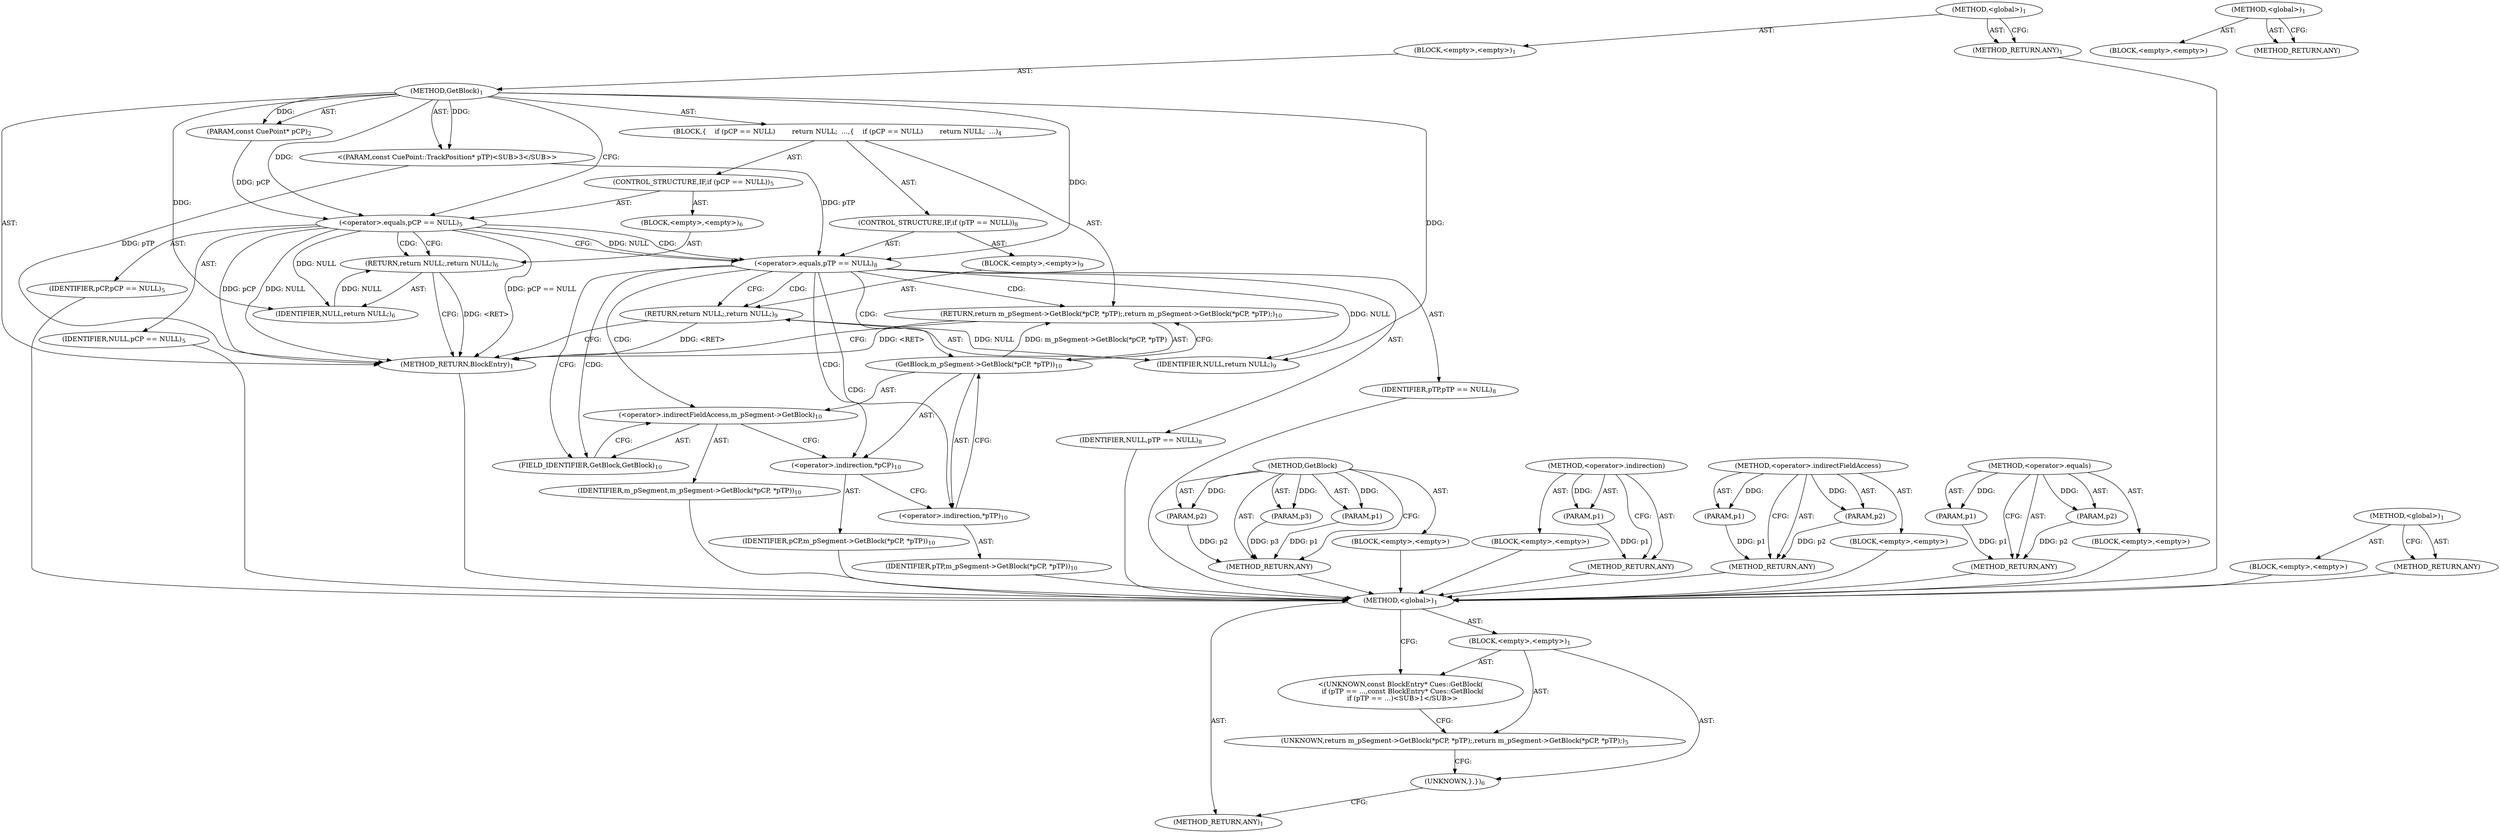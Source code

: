 digraph "&lt;global&gt;" {
vulnerable_6 [label=<(METHOD,&lt;global&gt;)<SUB>1</SUB>>];
vulnerable_7 [label=<(BLOCK,&lt;empty&gt;,&lt;empty&gt;)<SUB>1</SUB>>];
vulnerable_8 [label=<(METHOD,GetBlock)<SUB>1</SUB>>];
vulnerable_9 [label=<(PARAM,const CuePoint* pCP)<SUB>2</SUB>>];
vulnerable_10 [label="<(PARAM,const CuePoint::TrackPosition* pTP)<SUB>3</SUB>>"];
vulnerable_11 [label=<(BLOCK,{
    if (pCP == NULL)
        return NULL;
 
 ...,{
    if (pCP == NULL)
        return NULL;
 
 ...)<SUB>4</SUB>>];
vulnerable_12 [label=<(CONTROL_STRUCTURE,IF,if (pCP == NULL))<SUB>5</SUB>>];
vulnerable_13 [label=<(&lt;operator&gt;.equals,pCP == NULL)<SUB>5</SUB>>];
vulnerable_14 [label=<(IDENTIFIER,pCP,pCP == NULL)<SUB>5</SUB>>];
vulnerable_15 [label=<(IDENTIFIER,NULL,pCP == NULL)<SUB>5</SUB>>];
vulnerable_16 [label=<(BLOCK,&lt;empty&gt;,&lt;empty&gt;)<SUB>6</SUB>>];
vulnerable_17 [label=<(RETURN,return NULL;,return NULL;)<SUB>6</SUB>>];
vulnerable_18 [label=<(IDENTIFIER,NULL,return NULL;)<SUB>6</SUB>>];
vulnerable_19 [label=<(CONTROL_STRUCTURE,IF,if (pTP == NULL))<SUB>8</SUB>>];
vulnerable_20 [label=<(&lt;operator&gt;.equals,pTP == NULL)<SUB>8</SUB>>];
vulnerable_21 [label=<(IDENTIFIER,pTP,pTP == NULL)<SUB>8</SUB>>];
vulnerable_22 [label=<(IDENTIFIER,NULL,pTP == NULL)<SUB>8</SUB>>];
vulnerable_23 [label=<(BLOCK,&lt;empty&gt;,&lt;empty&gt;)<SUB>9</SUB>>];
vulnerable_24 [label=<(RETURN,return NULL;,return NULL;)<SUB>9</SUB>>];
vulnerable_25 [label=<(IDENTIFIER,NULL,return NULL;)<SUB>9</SUB>>];
vulnerable_26 [label=<(RETURN,return m_pSegment-&gt;GetBlock(*pCP, *pTP);,return m_pSegment-&gt;GetBlock(*pCP, *pTP);)<SUB>10</SUB>>];
vulnerable_27 [label=<(GetBlock,m_pSegment-&gt;GetBlock(*pCP, *pTP))<SUB>10</SUB>>];
vulnerable_28 [label=<(&lt;operator&gt;.indirectFieldAccess,m_pSegment-&gt;GetBlock)<SUB>10</SUB>>];
vulnerable_29 [label=<(IDENTIFIER,m_pSegment,m_pSegment-&gt;GetBlock(*pCP, *pTP))<SUB>10</SUB>>];
vulnerable_30 [label=<(FIELD_IDENTIFIER,GetBlock,GetBlock)<SUB>10</SUB>>];
vulnerable_31 [label=<(&lt;operator&gt;.indirection,*pCP)<SUB>10</SUB>>];
vulnerable_32 [label=<(IDENTIFIER,pCP,m_pSegment-&gt;GetBlock(*pCP, *pTP))<SUB>10</SUB>>];
vulnerable_33 [label=<(&lt;operator&gt;.indirection,*pTP)<SUB>10</SUB>>];
vulnerable_34 [label=<(IDENTIFIER,pTP,m_pSegment-&gt;GetBlock(*pCP, *pTP))<SUB>10</SUB>>];
vulnerable_35 [label=<(METHOD_RETURN,BlockEntry)<SUB>1</SUB>>];
vulnerable_37 [label=<(METHOD_RETURN,ANY)<SUB>1</SUB>>];
vulnerable_61 [label=<(METHOD,GetBlock)>];
vulnerable_62 [label=<(PARAM,p1)>];
vulnerable_63 [label=<(PARAM,p2)>];
vulnerable_64 [label=<(PARAM,p3)>];
vulnerable_65 [label=<(BLOCK,&lt;empty&gt;,&lt;empty&gt;)>];
vulnerable_66 [label=<(METHOD_RETURN,ANY)>];
vulnerable_72 [label=<(METHOD,&lt;operator&gt;.indirection)>];
vulnerable_73 [label=<(PARAM,p1)>];
vulnerable_74 [label=<(BLOCK,&lt;empty&gt;,&lt;empty&gt;)>];
vulnerable_75 [label=<(METHOD_RETURN,ANY)>];
vulnerable_67 [label=<(METHOD,&lt;operator&gt;.indirectFieldAccess)>];
vulnerable_68 [label=<(PARAM,p1)>];
vulnerable_69 [label=<(PARAM,p2)>];
vulnerable_70 [label=<(BLOCK,&lt;empty&gt;,&lt;empty&gt;)>];
vulnerable_71 [label=<(METHOD_RETURN,ANY)>];
vulnerable_56 [label=<(METHOD,&lt;operator&gt;.equals)>];
vulnerable_57 [label=<(PARAM,p1)>];
vulnerable_58 [label=<(PARAM,p2)>];
vulnerable_59 [label=<(BLOCK,&lt;empty&gt;,&lt;empty&gt;)>];
vulnerable_60 [label=<(METHOD_RETURN,ANY)>];
vulnerable_50 [label=<(METHOD,&lt;global&gt;)<SUB>1</SUB>>];
vulnerable_51 [label=<(BLOCK,&lt;empty&gt;,&lt;empty&gt;)>];
vulnerable_52 [label=<(METHOD_RETURN,ANY)>];
fixed_6 [label=<(METHOD,&lt;global&gt;)<SUB>1</SUB>>];
fixed_7 [label=<(BLOCK,&lt;empty&gt;,&lt;empty&gt;)<SUB>1</SUB>>];
fixed_8 [label="<(UNKNOWN,const BlockEntry* Cues::GetBlock(
  if (pTP == ...,const BlockEntry* Cues::GetBlock(
  if (pTP == ...)<SUB>1</SUB>>"];
fixed_9 [label=<(UNKNOWN,return m_pSegment-&gt;GetBlock(*pCP, *pTP);,return m_pSegment-&gt;GetBlock(*pCP, *pTP);)<SUB>5</SUB>>];
fixed_10 [label=<(UNKNOWN,},})<SUB>6</SUB>>];
fixed_11 [label=<(METHOD_RETURN,ANY)<SUB>1</SUB>>];
fixed_16 [label=<(METHOD,&lt;global&gt;)<SUB>1</SUB>>];
fixed_17 [label=<(BLOCK,&lt;empty&gt;,&lt;empty&gt;)>];
fixed_18 [label=<(METHOD_RETURN,ANY)>];
vulnerable_6 -> vulnerable_7  [key=0, label="AST: "];
vulnerable_6 -> vulnerable_37  [key=0, label="AST: "];
vulnerable_6 -> vulnerable_37  [key=1, label="CFG: "];
vulnerable_7 -> vulnerable_8  [key=0, label="AST: "];
vulnerable_8 -> vulnerable_9  [key=0, label="AST: "];
vulnerable_8 -> vulnerable_9  [key=1, label="DDG: "];
vulnerable_8 -> vulnerable_10  [key=0, label="AST: "];
vulnerable_8 -> vulnerable_10  [key=1, label="DDG: "];
vulnerable_8 -> vulnerable_11  [key=0, label="AST: "];
vulnerable_8 -> vulnerable_35  [key=0, label="AST: "];
vulnerable_8 -> vulnerable_13  [key=0, label="CFG: "];
vulnerable_8 -> vulnerable_13  [key=1, label="DDG: "];
vulnerable_8 -> vulnerable_20  [key=0, label="DDG: "];
vulnerable_8 -> vulnerable_18  [key=0, label="DDG: "];
vulnerable_8 -> vulnerable_25  [key=0, label="DDG: "];
vulnerable_9 -> vulnerable_13  [key=0, label="DDG: pCP"];
vulnerable_10 -> vulnerable_35  [key=0, label="DDG: pTP"];
vulnerable_10 -> vulnerable_20  [key=0, label="DDG: pTP"];
vulnerable_11 -> vulnerable_12  [key=0, label="AST: "];
vulnerable_11 -> vulnerable_19  [key=0, label="AST: "];
vulnerable_11 -> vulnerable_26  [key=0, label="AST: "];
vulnerable_12 -> vulnerable_13  [key=0, label="AST: "];
vulnerable_12 -> vulnerable_16  [key=0, label="AST: "];
vulnerable_13 -> vulnerable_14  [key=0, label="AST: "];
vulnerable_13 -> vulnerable_15  [key=0, label="AST: "];
vulnerable_13 -> vulnerable_17  [key=0, label="CFG: "];
vulnerable_13 -> vulnerable_17  [key=1, label="CDG: "];
vulnerable_13 -> vulnerable_20  [key=0, label="CFG: "];
vulnerable_13 -> vulnerable_20  [key=1, label="DDG: NULL"];
vulnerable_13 -> vulnerable_20  [key=2, label="CDG: "];
vulnerable_13 -> vulnerable_35  [key=0, label="DDG: pCP"];
vulnerable_13 -> vulnerable_35  [key=1, label="DDG: NULL"];
vulnerable_13 -> vulnerable_35  [key=2, label="DDG: pCP == NULL"];
vulnerable_13 -> vulnerable_18  [key=0, label="DDG: NULL"];
vulnerable_14 -> fixed_6  [key=0];
vulnerable_15 -> fixed_6  [key=0];
vulnerable_16 -> vulnerable_17  [key=0, label="AST: "];
vulnerable_17 -> vulnerable_18  [key=0, label="AST: "];
vulnerable_17 -> vulnerable_35  [key=0, label="CFG: "];
vulnerable_17 -> vulnerable_35  [key=1, label="DDG: &lt;RET&gt;"];
vulnerable_18 -> vulnerable_17  [key=0, label="DDG: NULL"];
vulnerable_19 -> vulnerable_20  [key=0, label="AST: "];
vulnerable_19 -> vulnerable_23  [key=0, label="AST: "];
vulnerable_20 -> vulnerable_21  [key=0, label="AST: "];
vulnerable_20 -> vulnerable_22  [key=0, label="AST: "];
vulnerable_20 -> vulnerable_24  [key=0, label="CFG: "];
vulnerable_20 -> vulnerable_24  [key=1, label="CDG: "];
vulnerable_20 -> vulnerable_30  [key=0, label="CFG: "];
vulnerable_20 -> vulnerable_30  [key=1, label="CDG: "];
vulnerable_20 -> vulnerable_25  [key=0, label="DDG: NULL"];
vulnerable_20 -> vulnerable_33  [key=0, label="CDG: "];
vulnerable_20 -> vulnerable_26  [key=0, label="CDG: "];
vulnerable_20 -> vulnerable_28  [key=0, label="CDG: "];
vulnerable_20 -> vulnerable_27  [key=0, label="CDG: "];
vulnerable_20 -> vulnerable_31  [key=0, label="CDG: "];
vulnerable_21 -> fixed_6  [key=0];
vulnerable_22 -> fixed_6  [key=0];
vulnerable_23 -> vulnerable_24  [key=0, label="AST: "];
vulnerable_24 -> vulnerable_25  [key=0, label="AST: "];
vulnerable_24 -> vulnerable_35  [key=0, label="CFG: "];
vulnerable_24 -> vulnerable_35  [key=1, label="DDG: &lt;RET&gt;"];
vulnerable_25 -> vulnerable_24  [key=0, label="DDG: NULL"];
vulnerable_26 -> vulnerable_27  [key=0, label="AST: "];
vulnerable_26 -> vulnerable_35  [key=0, label="CFG: "];
vulnerable_26 -> vulnerable_35  [key=1, label="DDG: &lt;RET&gt;"];
vulnerable_27 -> vulnerable_28  [key=0, label="AST: "];
vulnerable_27 -> vulnerable_31  [key=0, label="AST: "];
vulnerable_27 -> vulnerable_33  [key=0, label="AST: "];
vulnerable_27 -> vulnerable_26  [key=0, label="CFG: "];
vulnerable_27 -> vulnerable_26  [key=1, label="DDG: m_pSegment-&gt;GetBlock(*pCP, *pTP)"];
vulnerable_28 -> vulnerable_29  [key=0, label="AST: "];
vulnerable_28 -> vulnerable_30  [key=0, label="AST: "];
vulnerable_28 -> vulnerable_31  [key=0, label="CFG: "];
vulnerable_29 -> fixed_6  [key=0];
vulnerable_30 -> vulnerable_28  [key=0, label="CFG: "];
vulnerable_31 -> vulnerable_32  [key=0, label="AST: "];
vulnerable_31 -> vulnerable_33  [key=0, label="CFG: "];
vulnerable_32 -> fixed_6  [key=0];
vulnerable_33 -> vulnerable_34  [key=0, label="AST: "];
vulnerable_33 -> vulnerable_27  [key=0, label="CFG: "];
vulnerable_34 -> fixed_6  [key=0];
vulnerable_35 -> fixed_6  [key=0];
vulnerable_37 -> fixed_6  [key=0];
vulnerable_61 -> vulnerable_62  [key=0, label="AST: "];
vulnerable_61 -> vulnerable_62  [key=1, label="DDG: "];
vulnerable_61 -> vulnerable_65  [key=0, label="AST: "];
vulnerable_61 -> vulnerable_63  [key=0, label="AST: "];
vulnerable_61 -> vulnerable_63  [key=1, label="DDG: "];
vulnerable_61 -> vulnerable_66  [key=0, label="AST: "];
vulnerable_61 -> vulnerable_66  [key=1, label="CFG: "];
vulnerable_61 -> vulnerable_64  [key=0, label="AST: "];
vulnerable_61 -> vulnerable_64  [key=1, label="DDG: "];
vulnerable_62 -> vulnerable_66  [key=0, label="DDG: p1"];
vulnerable_63 -> vulnerable_66  [key=0, label="DDG: p2"];
vulnerable_64 -> vulnerable_66  [key=0, label="DDG: p3"];
vulnerable_65 -> fixed_6  [key=0];
vulnerable_66 -> fixed_6  [key=0];
vulnerable_72 -> vulnerable_73  [key=0, label="AST: "];
vulnerable_72 -> vulnerable_73  [key=1, label="DDG: "];
vulnerable_72 -> vulnerable_74  [key=0, label="AST: "];
vulnerable_72 -> vulnerable_75  [key=0, label="AST: "];
vulnerable_72 -> vulnerable_75  [key=1, label="CFG: "];
vulnerable_73 -> vulnerable_75  [key=0, label="DDG: p1"];
vulnerable_74 -> fixed_6  [key=0];
vulnerable_75 -> fixed_6  [key=0];
vulnerable_67 -> vulnerable_68  [key=0, label="AST: "];
vulnerable_67 -> vulnerable_68  [key=1, label="DDG: "];
vulnerable_67 -> vulnerable_70  [key=0, label="AST: "];
vulnerable_67 -> vulnerable_69  [key=0, label="AST: "];
vulnerable_67 -> vulnerable_69  [key=1, label="DDG: "];
vulnerable_67 -> vulnerable_71  [key=0, label="AST: "];
vulnerable_67 -> vulnerable_71  [key=1, label="CFG: "];
vulnerable_68 -> vulnerable_71  [key=0, label="DDG: p1"];
vulnerable_69 -> vulnerable_71  [key=0, label="DDG: p2"];
vulnerable_70 -> fixed_6  [key=0];
vulnerable_71 -> fixed_6  [key=0];
vulnerable_56 -> vulnerable_57  [key=0, label="AST: "];
vulnerable_56 -> vulnerable_57  [key=1, label="DDG: "];
vulnerable_56 -> vulnerable_59  [key=0, label="AST: "];
vulnerable_56 -> vulnerable_58  [key=0, label="AST: "];
vulnerable_56 -> vulnerable_58  [key=1, label="DDG: "];
vulnerable_56 -> vulnerable_60  [key=0, label="AST: "];
vulnerable_56 -> vulnerable_60  [key=1, label="CFG: "];
vulnerable_57 -> vulnerable_60  [key=0, label="DDG: p1"];
vulnerable_58 -> vulnerable_60  [key=0, label="DDG: p2"];
vulnerable_59 -> fixed_6  [key=0];
vulnerable_60 -> fixed_6  [key=0];
vulnerable_50 -> vulnerable_51  [key=0, label="AST: "];
vulnerable_50 -> vulnerable_52  [key=0, label="AST: "];
vulnerable_50 -> vulnerable_52  [key=1, label="CFG: "];
vulnerable_51 -> fixed_6  [key=0];
vulnerable_52 -> fixed_6  [key=0];
fixed_6 -> fixed_7  [key=0, label="AST: "];
fixed_6 -> fixed_11  [key=0, label="AST: "];
fixed_6 -> fixed_8  [key=0, label="CFG: "];
fixed_7 -> fixed_8  [key=0, label="AST: "];
fixed_7 -> fixed_9  [key=0, label="AST: "];
fixed_7 -> fixed_10  [key=0, label="AST: "];
fixed_8 -> fixed_9  [key=0, label="CFG: "];
fixed_9 -> fixed_10  [key=0, label="CFG: "];
fixed_10 -> fixed_11  [key=0, label="CFG: "];
fixed_16 -> fixed_17  [key=0, label="AST: "];
fixed_16 -> fixed_18  [key=0, label="AST: "];
fixed_16 -> fixed_18  [key=1, label="CFG: "];
}
